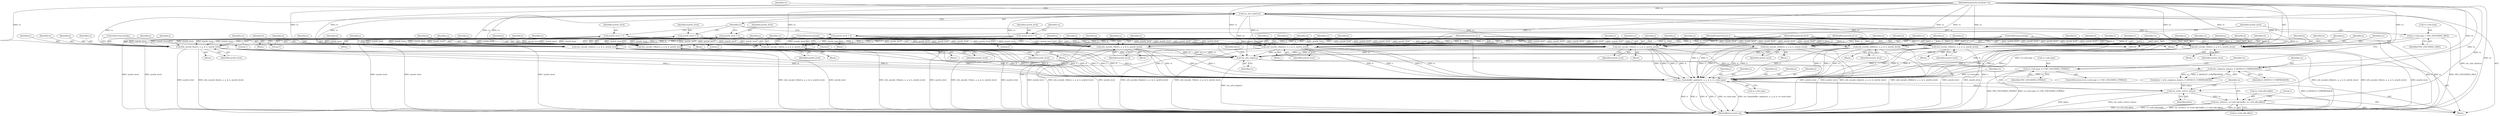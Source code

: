 digraph "0_qemu_9f64916da20eea67121d544698676295bbb105a7_8@API" {
"1000460" [label="(Call,vnc_framebuffer_update(vs, x, y, w, h, vs->zrle.type))"];
"1000457" [label="(Call,zrle_compress_data(vs, Z_DEFAULT_COMPRESSION))"];
"1000453" [label="(Call,vnc_zrle_stop(vs))"];
"1000247" [label="(Call,zrle_encode_16le(vs, x, y, w, h, zywrle_level))"];
"1000203" [label="(Call,vnc_zrle_start(vs))"];
"1000101" [label="(MethodParameterIn,VncState *vs)"];
"1000102" [label="(MethodParameterIn,int x)"];
"1000103" [label="(MethodParameterIn,int y)"];
"1000104" [label="(MethodParameterIn,int w)"];
"1000105" [label="(MethodParameterIn,int h)"];
"1000177" [label="(Call,zywrle_level = 3)"];
"1000200" [label="(Call,zywrle_level = 0)"];
"1000157" [label="(Call,zywrle_level = 0)"];
"1000190" [label="(Call,zywrle_level = 2)"];
"1000195" [label="(Call,zywrle_level = 1)"];
"1000259" [label="(Call,zrle_encode_15be(vs, x, y, w, h, zywrle_level))"];
"1000436" [label="(Call,zrle_encode_32be(vs, x, y, w, h, zywrle_level))"];
"1000238" [label="(Call,zrle_encode_16be(vs, x, y, w, h, zywrle_level))"];
"1000215" [label="(Call,zrle_encode_8ne(vs, x, y, w, h, zywrle_level))"];
"1000268" [label="(Call,zrle_encode_15le(vs, x, y, w, h, zywrle_level))"];
"1000445" [label="(Call,zrle_encode_32le(vs, x, y, w, h, zywrle_level))"];
"1000424" [label="(Call,zrle_encode_24ble(vs, x, y, w, h, zywrle_level))"];
"1000415" [label="(Call,zrle_encode_24bbe(vs, x, y, w, h, zywrle_level))"];
"1000385" [label="(Call,zrle_encode_24abe(vs, x, y, w, h, zywrle_level))"];
"1000394" [label="(Call,zrle_encode_24ale(vs, x, y, w, h, zywrle_level))"];
"1000122" [label="(Call,vs->zrle.type == VNC_ENCODING_ZYWRLE)"];
"1000160" [label="(Call,vs->zrle.type = VNC_ENCODING_ZRLE)"];
"1000471" [label="(Call,vnc_write_u32(vs, bytes))"];
"1000474" [label="(Call,vnc_write(vs, vs->zrle.zlib.buffer, vs->zrle.zlib.offset))"];
"1000200" [label="(Call,zywrle_level = 0)"];
"1000242" [label="(Identifier,w)"];
"1000455" [label="(Call,bytes = zrle_compress_data(vs, Z_DEFAULT_COMPRESSION))"];
"1000444" [label="(Block,)"];
"1000177" [label="(Call,zywrle_level = 3)"];
"1000450" [label="(Identifier,h)"];
"1000241" [label="(Identifier,y)"];
"1000191" [label="(Identifier,zywrle_level)"];
"1000262" [label="(Identifier,y)"];
"1000426" [label="(Identifier,x)"];
"1000103" [label="(MethodParameterIn,int y)"];
"1000161" [label="(Call,vs->zrle.type)"];
"1000243" [label="(Identifier,h)"];
"1000398" [label="(Identifier,w)"];
"1000449" [label="(Identifier,w)"];
"1000265" [label="(Identifier,zywrle_level)"];
"1000439" [label="(Identifier,y)"];
"1000270" [label="(Identifier,x)"];
"1000253" [label="(Identifier,zywrle_level)"];
"1000215" [label="(Call,zrle_encode_8ne(vs, x, y, w, h, zywrle_level))"];
"1000269" [label="(Identifier,vs)"];
"1000476" [label="(Call,vs->zrle.zlib.buffer)"];
"1000219" [label="(Identifier,w)"];
"1000247" [label="(Call,zrle_encode_16le(vs, x, y, w, h, zywrle_level))"];
"1000462" [label="(Identifier,x)"];
"1000157" [label="(Call,zywrle_level = 0)"];
"1000451" [label="(Identifier,zywrle_level)"];
"1000473" [label="(Identifier,bytes)"];
"1000220" [label="(Identifier,h)"];
"1000388" [label="(Identifier,y)"];
"1000452" [label="(ControlStructure,break;)"];
"1000464" [label="(Identifier,w)"];
"1000475" [label="(Identifier,vs)"];
"1000442" [label="(Identifier,zywrle_level)"];
"1000415" [label="(Call,zrle_encode_24bbe(vs, x, y, w, h, zywrle_level))"];
"1000384" [label="(Block,)"];
"1000195" [label="(Call,zywrle_level = 1)"];
"1000274" [label="(Identifier,zywrle_level)"];
"1000156" [label="(Block,)"];
"1000385" [label="(Call,zrle_encode_24abe(vs, x, y, w, h, zywrle_level))"];
"1000216" [label="(Identifier,vs)"];
"1000448" [label="(Identifier,y)"];
"1000222" [label="(ControlStructure,break;)"];
"1000213" [label="(Block,)"];
"1000104" [label="(MethodParameterIn,int w)"];
"1000101" [label="(MethodParameterIn,VncState *vs)"];
"1000438" [label="(Identifier,x)"];
"1000399" [label="(Identifier,h)"];
"1000414" [label="(Block,)"];
"1000436" [label="(Call,zrle_encode_32be(vs, x, y, w, h, zywrle_level))"];
"1000246" [label="(Block,)"];
"1000249" [label="(Identifier,x)"];
"1000387" [label="(Identifier,x)"];
"1000201" [label="(Identifier,zywrle_level)"];
"1000492" [label="(MethodReturn,static int)"];
"1000389" [label="(Identifier,w)"];
"1000123" [label="(Call,vs->zrle.type)"];
"1000435" [label="(Block,)"];
"1000459" [label="(Identifier,Z_DEFAULT_COMPRESSION)"];
"1000192" [label="(Literal,2)"];
"1000244" [label="(Identifier,zywrle_level)"];
"1000106" [label="(Block,)"];
"1000128" [label="(Identifier,VNC_ENCODING_ZYWRLE)"];
"1000190" [label="(Call,zywrle_level = 2)"];
"1000261" [label="(Identifier,x)"];
"1000202" [label="(Literal,0)"];
"1000209" [label="(Identifier,vs)"];
"1000218" [label="(Identifier,y)"];
"1000122" [label="(Call,vs->zrle.type == VNC_ENCODING_ZYWRLE)"];
"1000400" [label="(Identifier,zywrle_level)"];
"1000418" [label="(Identifier,y)"];
"1000102" [label="(MethodParameterIn,int x)"];
"1000471" [label="(Call,vnc_write_u32(vs, bytes))"];
"1000425" [label="(Identifier,vs)"];
"1000394" [label="(Call,zrle_encode_24ale(vs, x, y, w, h, zywrle_level))"];
"1000263" [label="(Identifier,w)"];
"1000264" [label="(Identifier,h)"];
"1000105" [label="(MethodParameterIn,int h)"];
"1000259" [label="(Call,zrle_encode_15be(vs, x, y, w, h, zywrle_level))"];
"1000420" [label="(Identifier,h)"];
"1000456" [label="(Identifier,bytes)"];
"1000483" [label="(Call,vs->zrle.zlib.offset)"];
"1000159" [label="(Literal,0)"];
"1000417" [label="(Identifier,x)"];
"1000427" [label="(Identifier,y)"];
"1000447" [label="(Identifier,x)"];
"1000421" [label="(Identifier,zywrle_level)"];
"1000419" [label="(Identifier,w)"];
"1000258" [label="(Block,)"];
"1000178" [label="(Identifier,zywrle_level)"];
"1000239" [label="(Identifier,vs)"];
"1000166" [label="(Identifier,VNC_ENCODING_ZRLE)"];
"1000454" [label="(Identifier,vs)"];
"1000457" [label="(Call,zrle_compress_data(vs, Z_DEFAULT_COMPRESSION))"];
"1000395" [label="(Identifier,vs)"];
"1000260" [label="(Identifier,vs)"];
"1000160" [label="(Call,vs->zrle.type = VNC_ENCODING_ZRLE)"];
"1000460" [label="(Call,vnc_framebuffer_update(vs, x, y, w, h, vs->zrle.type))"];
"1000250" [label="(Identifier,y)"];
"1000474" [label="(Call,vnc_write(vs, vs->zrle.zlib.buffer, vs->zrle.zlib.offset))"];
"1000199" [label="(Block,)"];
"1000197" [label="(Literal,1)"];
"1000273" [label="(Identifier,h)"];
"1000429" [label="(Identifier,h)"];
"1000437" [label="(Identifier,vs)"];
"1000267" [label="(Block,)"];
"1000393" [label="(Block,)"];
"1000252" [label="(Identifier,h)"];
"1000396" [label="(Identifier,x)"];
"1000472" [label="(Identifier,vs)"];
"1000446" [label="(Identifier,vs)"];
"1000204" [label="(Identifier,vs)"];
"1000461" [label="(Identifier,vs)"];
"1000445" [label="(Call,zrle_encode_32le(vs, x, y, w, h, zywrle_level))"];
"1000194" [label="(Block,)"];
"1000271" [label="(Identifier,y)"];
"1000386" [label="(Identifier,vs)"];
"1000135" [label="(Identifier,vs)"];
"1000176" [label="(Block,)"];
"1000463" [label="(Identifier,y)"];
"1000453" [label="(Call,vnc_zrle_stop(vs))"];
"1000466" [label="(Call,vs->zrle.type)"];
"1000179" [label="(Literal,3)"];
"1000163" [label="(Identifier,vs)"];
"1000158" [label="(Identifier,zywrle_level)"];
"1000189" [label="(Block,)"];
"1000240" [label="(Identifier,x)"];
"1000441" [label="(Identifier,h)"];
"1000221" [label="(Identifier,zywrle_level)"];
"1000121" [label="(ControlStructure,if (vs->zrle.type == VNC_ENCODING_ZYWRLE))"];
"1000196" [label="(Identifier,zywrle_level)"];
"1000237" [label="(Block,)"];
"1000272" [label="(Identifier,w)"];
"1000423" [label="(Block,)"];
"1000391" [label="(Identifier,zywrle_level)"];
"1000217" [label="(Identifier,x)"];
"1000238" [label="(Call,zrle_encode_16be(vs, x, y, w, h, zywrle_level))"];
"1000390" [label="(Identifier,h)"];
"1000416" [label="(Identifier,vs)"];
"1000248" [label="(Identifier,vs)"];
"1000491" [label="(Literal,1)"];
"1000458" [label="(Identifier,vs)"];
"1000440" [label="(Identifier,w)"];
"1000424" [label="(Call,zrle_encode_24ble(vs, x, y, w, h, zywrle_level))"];
"1000268" [label="(Call,zrle_encode_15le(vs, x, y, w, h, zywrle_level))"];
"1000275" [label="(ControlStructure,break;)"];
"1000203" [label="(Call,vnc_zrle_start(vs))"];
"1000251" [label="(Identifier,w)"];
"1000428" [label="(Identifier,w)"];
"1000397" [label="(Identifier,y)"];
"1000465" [label="(Identifier,h)"];
"1000430" [label="(Identifier,zywrle_level)"];
"1000460" -> "1000106"  [label="AST: "];
"1000460" -> "1000466"  [label="CFG: "];
"1000461" -> "1000460"  [label="AST: "];
"1000462" -> "1000460"  [label="AST: "];
"1000463" -> "1000460"  [label="AST: "];
"1000464" -> "1000460"  [label="AST: "];
"1000465" -> "1000460"  [label="AST: "];
"1000466" -> "1000460"  [label="AST: "];
"1000472" -> "1000460"  [label="CFG: "];
"1000460" -> "1000492"  [label="DDG: vnc_framebuffer_update(vs, x, y, w, h, vs->zrle.type)"];
"1000460" -> "1000492"  [label="DDG: h"];
"1000460" -> "1000492"  [label="DDG: y"];
"1000460" -> "1000492"  [label="DDG: w"];
"1000460" -> "1000492"  [label="DDG: x"];
"1000460" -> "1000492"  [label="DDG: vs->zrle.type"];
"1000457" -> "1000460"  [label="DDG: vs"];
"1000101" -> "1000460"  [label="DDG: vs"];
"1000394" -> "1000460"  [label="DDG: x"];
"1000394" -> "1000460"  [label="DDG: y"];
"1000394" -> "1000460"  [label="DDG: w"];
"1000394" -> "1000460"  [label="DDG: h"];
"1000436" -> "1000460"  [label="DDG: x"];
"1000436" -> "1000460"  [label="DDG: y"];
"1000436" -> "1000460"  [label="DDG: w"];
"1000436" -> "1000460"  [label="DDG: h"];
"1000424" -> "1000460"  [label="DDG: x"];
"1000424" -> "1000460"  [label="DDG: y"];
"1000424" -> "1000460"  [label="DDG: w"];
"1000424" -> "1000460"  [label="DDG: h"];
"1000445" -> "1000460"  [label="DDG: x"];
"1000445" -> "1000460"  [label="DDG: y"];
"1000445" -> "1000460"  [label="DDG: w"];
"1000445" -> "1000460"  [label="DDG: h"];
"1000385" -> "1000460"  [label="DDG: x"];
"1000385" -> "1000460"  [label="DDG: y"];
"1000385" -> "1000460"  [label="DDG: w"];
"1000385" -> "1000460"  [label="DDG: h"];
"1000415" -> "1000460"  [label="DDG: x"];
"1000415" -> "1000460"  [label="DDG: y"];
"1000415" -> "1000460"  [label="DDG: w"];
"1000415" -> "1000460"  [label="DDG: h"];
"1000268" -> "1000460"  [label="DDG: x"];
"1000268" -> "1000460"  [label="DDG: y"];
"1000268" -> "1000460"  [label="DDG: w"];
"1000268" -> "1000460"  [label="DDG: h"];
"1000259" -> "1000460"  [label="DDG: x"];
"1000259" -> "1000460"  [label="DDG: y"];
"1000259" -> "1000460"  [label="DDG: w"];
"1000259" -> "1000460"  [label="DDG: h"];
"1000247" -> "1000460"  [label="DDG: x"];
"1000247" -> "1000460"  [label="DDG: y"];
"1000247" -> "1000460"  [label="DDG: w"];
"1000247" -> "1000460"  [label="DDG: h"];
"1000238" -> "1000460"  [label="DDG: x"];
"1000238" -> "1000460"  [label="DDG: y"];
"1000238" -> "1000460"  [label="DDG: w"];
"1000238" -> "1000460"  [label="DDG: h"];
"1000215" -> "1000460"  [label="DDG: x"];
"1000215" -> "1000460"  [label="DDG: y"];
"1000215" -> "1000460"  [label="DDG: w"];
"1000215" -> "1000460"  [label="DDG: h"];
"1000102" -> "1000460"  [label="DDG: x"];
"1000103" -> "1000460"  [label="DDG: y"];
"1000104" -> "1000460"  [label="DDG: w"];
"1000105" -> "1000460"  [label="DDG: h"];
"1000122" -> "1000460"  [label="DDG: vs->zrle.type"];
"1000160" -> "1000460"  [label="DDG: vs->zrle.type"];
"1000460" -> "1000471"  [label="DDG: vs"];
"1000457" -> "1000455"  [label="AST: "];
"1000457" -> "1000459"  [label="CFG: "];
"1000458" -> "1000457"  [label="AST: "];
"1000459" -> "1000457"  [label="AST: "];
"1000455" -> "1000457"  [label="CFG: "];
"1000457" -> "1000492"  [label="DDG: Z_DEFAULT_COMPRESSION"];
"1000457" -> "1000455"  [label="DDG: vs"];
"1000457" -> "1000455"  [label="DDG: Z_DEFAULT_COMPRESSION"];
"1000453" -> "1000457"  [label="DDG: vs"];
"1000101" -> "1000457"  [label="DDG: vs"];
"1000453" -> "1000106"  [label="AST: "];
"1000453" -> "1000454"  [label="CFG: "];
"1000454" -> "1000453"  [label="AST: "];
"1000456" -> "1000453"  [label="CFG: "];
"1000453" -> "1000492"  [label="DDG: vnc_zrle_stop(vs)"];
"1000247" -> "1000453"  [label="DDG: vs"];
"1000259" -> "1000453"  [label="DDG: vs"];
"1000436" -> "1000453"  [label="DDG: vs"];
"1000238" -> "1000453"  [label="DDG: vs"];
"1000215" -> "1000453"  [label="DDG: vs"];
"1000268" -> "1000453"  [label="DDG: vs"];
"1000445" -> "1000453"  [label="DDG: vs"];
"1000424" -> "1000453"  [label="DDG: vs"];
"1000415" -> "1000453"  [label="DDG: vs"];
"1000385" -> "1000453"  [label="DDG: vs"];
"1000203" -> "1000453"  [label="DDG: vs"];
"1000394" -> "1000453"  [label="DDG: vs"];
"1000101" -> "1000453"  [label="DDG: vs"];
"1000247" -> "1000246"  [label="AST: "];
"1000247" -> "1000253"  [label="CFG: "];
"1000248" -> "1000247"  [label="AST: "];
"1000249" -> "1000247"  [label="AST: "];
"1000250" -> "1000247"  [label="AST: "];
"1000251" -> "1000247"  [label="AST: "];
"1000252" -> "1000247"  [label="AST: "];
"1000253" -> "1000247"  [label="AST: "];
"1000275" -> "1000247"  [label="CFG: "];
"1000247" -> "1000492"  [label="DDG: zywrle_level"];
"1000247" -> "1000492"  [label="DDG: zrle_encode_16le(vs, x, y, w, h, zywrle_level)"];
"1000203" -> "1000247"  [label="DDG: vs"];
"1000101" -> "1000247"  [label="DDG: vs"];
"1000102" -> "1000247"  [label="DDG: x"];
"1000103" -> "1000247"  [label="DDG: y"];
"1000104" -> "1000247"  [label="DDG: w"];
"1000105" -> "1000247"  [label="DDG: h"];
"1000177" -> "1000247"  [label="DDG: zywrle_level"];
"1000200" -> "1000247"  [label="DDG: zywrle_level"];
"1000157" -> "1000247"  [label="DDG: zywrle_level"];
"1000190" -> "1000247"  [label="DDG: zywrle_level"];
"1000195" -> "1000247"  [label="DDG: zywrle_level"];
"1000203" -> "1000106"  [label="AST: "];
"1000203" -> "1000204"  [label="CFG: "];
"1000204" -> "1000203"  [label="AST: "];
"1000209" -> "1000203"  [label="CFG: "];
"1000203" -> "1000492"  [label="DDG: vnc_zrle_start(vs)"];
"1000101" -> "1000203"  [label="DDG: vs"];
"1000203" -> "1000215"  [label="DDG: vs"];
"1000203" -> "1000238"  [label="DDG: vs"];
"1000203" -> "1000259"  [label="DDG: vs"];
"1000203" -> "1000268"  [label="DDG: vs"];
"1000203" -> "1000385"  [label="DDG: vs"];
"1000203" -> "1000394"  [label="DDG: vs"];
"1000203" -> "1000415"  [label="DDG: vs"];
"1000203" -> "1000424"  [label="DDG: vs"];
"1000203" -> "1000436"  [label="DDG: vs"];
"1000203" -> "1000445"  [label="DDG: vs"];
"1000101" -> "1000100"  [label="AST: "];
"1000101" -> "1000492"  [label="DDG: vs"];
"1000101" -> "1000215"  [label="DDG: vs"];
"1000101" -> "1000238"  [label="DDG: vs"];
"1000101" -> "1000259"  [label="DDG: vs"];
"1000101" -> "1000268"  [label="DDG: vs"];
"1000101" -> "1000385"  [label="DDG: vs"];
"1000101" -> "1000394"  [label="DDG: vs"];
"1000101" -> "1000415"  [label="DDG: vs"];
"1000101" -> "1000424"  [label="DDG: vs"];
"1000101" -> "1000436"  [label="DDG: vs"];
"1000101" -> "1000445"  [label="DDG: vs"];
"1000101" -> "1000471"  [label="DDG: vs"];
"1000101" -> "1000474"  [label="DDG: vs"];
"1000102" -> "1000100"  [label="AST: "];
"1000102" -> "1000492"  [label="DDG: x"];
"1000102" -> "1000215"  [label="DDG: x"];
"1000102" -> "1000238"  [label="DDG: x"];
"1000102" -> "1000259"  [label="DDG: x"];
"1000102" -> "1000268"  [label="DDG: x"];
"1000102" -> "1000385"  [label="DDG: x"];
"1000102" -> "1000394"  [label="DDG: x"];
"1000102" -> "1000415"  [label="DDG: x"];
"1000102" -> "1000424"  [label="DDG: x"];
"1000102" -> "1000436"  [label="DDG: x"];
"1000102" -> "1000445"  [label="DDG: x"];
"1000103" -> "1000100"  [label="AST: "];
"1000103" -> "1000492"  [label="DDG: y"];
"1000103" -> "1000215"  [label="DDG: y"];
"1000103" -> "1000238"  [label="DDG: y"];
"1000103" -> "1000259"  [label="DDG: y"];
"1000103" -> "1000268"  [label="DDG: y"];
"1000103" -> "1000385"  [label="DDG: y"];
"1000103" -> "1000394"  [label="DDG: y"];
"1000103" -> "1000415"  [label="DDG: y"];
"1000103" -> "1000424"  [label="DDG: y"];
"1000103" -> "1000436"  [label="DDG: y"];
"1000103" -> "1000445"  [label="DDG: y"];
"1000104" -> "1000100"  [label="AST: "];
"1000104" -> "1000492"  [label="DDG: w"];
"1000104" -> "1000215"  [label="DDG: w"];
"1000104" -> "1000238"  [label="DDG: w"];
"1000104" -> "1000259"  [label="DDG: w"];
"1000104" -> "1000268"  [label="DDG: w"];
"1000104" -> "1000385"  [label="DDG: w"];
"1000104" -> "1000394"  [label="DDG: w"];
"1000104" -> "1000415"  [label="DDG: w"];
"1000104" -> "1000424"  [label="DDG: w"];
"1000104" -> "1000436"  [label="DDG: w"];
"1000104" -> "1000445"  [label="DDG: w"];
"1000105" -> "1000100"  [label="AST: "];
"1000105" -> "1000492"  [label="DDG: h"];
"1000105" -> "1000215"  [label="DDG: h"];
"1000105" -> "1000238"  [label="DDG: h"];
"1000105" -> "1000259"  [label="DDG: h"];
"1000105" -> "1000268"  [label="DDG: h"];
"1000105" -> "1000385"  [label="DDG: h"];
"1000105" -> "1000394"  [label="DDG: h"];
"1000105" -> "1000415"  [label="DDG: h"];
"1000105" -> "1000424"  [label="DDG: h"];
"1000105" -> "1000436"  [label="DDG: h"];
"1000105" -> "1000445"  [label="DDG: h"];
"1000177" -> "1000176"  [label="AST: "];
"1000177" -> "1000179"  [label="CFG: "];
"1000178" -> "1000177"  [label="AST: "];
"1000179" -> "1000177"  [label="AST: "];
"1000204" -> "1000177"  [label="CFG: "];
"1000177" -> "1000492"  [label="DDG: zywrle_level"];
"1000177" -> "1000215"  [label="DDG: zywrle_level"];
"1000177" -> "1000238"  [label="DDG: zywrle_level"];
"1000177" -> "1000259"  [label="DDG: zywrle_level"];
"1000177" -> "1000268"  [label="DDG: zywrle_level"];
"1000177" -> "1000385"  [label="DDG: zywrle_level"];
"1000177" -> "1000394"  [label="DDG: zywrle_level"];
"1000177" -> "1000415"  [label="DDG: zywrle_level"];
"1000177" -> "1000424"  [label="DDG: zywrle_level"];
"1000177" -> "1000436"  [label="DDG: zywrle_level"];
"1000177" -> "1000445"  [label="DDG: zywrle_level"];
"1000200" -> "1000199"  [label="AST: "];
"1000200" -> "1000202"  [label="CFG: "];
"1000201" -> "1000200"  [label="AST: "];
"1000202" -> "1000200"  [label="AST: "];
"1000204" -> "1000200"  [label="CFG: "];
"1000200" -> "1000492"  [label="DDG: zywrle_level"];
"1000200" -> "1000215"  [label="DDG: zywrle_level"];
"1000200" -> "1000238"  [label="DDG: zywrle_level"];
"1000200" -> "1000259"  [label="DDG: zywrle_level"];
"1000200" -> "1000268"  [label="DDG: zywrle_level"];
"1000200" -> "1000385"  [label="DDG: zywrle_level"];
"1000200" -> "1000394"  [label="DDG: zywrle_level"];
"1000200" -> "1000415"  [label="DDG: zywrle_level"];
"1000200" -> "1000424"  [label="DDG: zywrle_level"];
"1000200" -> "1000436"  [label="DDG: zywrle_level"];
"1000200" -> "1000445"  [label="DDG: zywrle_level"];
"1000157" -> "1000156"  [label="AST: "];
"1000157" -> "1000159"  [label="CFG: "];
"1000158" -> "1000157"  [label="AST: "];
"1000159" -> "1000157"  [label="AST: "];
"1000163" -> "1000157"  [label="CFG: "];
"1000157" -> "1000492"  [label="DDG: zywrle_level"];
"1000157" -> "1000215"  [label="DDG: zywrle_level"];
"1000157" -> "1000238"  [label="DDG: zywrle_level"];
"1000157" -> "1000259"  [label="DDG: zywrle_level"];
"1000157" -> "1000268"  [label="DDG: zywrle_level"];
"1000157" -> "1000385"  [label="DDG: zywrle_level"];
"1000157" -> "1000394"  [label="DDG: zywrle_level"];
"1000157" -> "1000415"  [label="DDG: zywrle_level"];
"1000157" -> "1000424"  [label="DDG: zywrle_level"];
"1000157" -> "1000436"  [label="DDG: zywrle_level"];
"1000157" -> "1000445"  [label="DDG: zywrle_level"];
"1000190" -> "1000189"  [label="AST: "];
"1000190" -> "1000192"  [label="CFG: "];
"1000191" -> "1000190"  [label="AST: "];
"1000192" -> "1000190"  [label="AST: "];
"1000204" -> "1000190"  [label="CFG: "];
"1000190" -> "1000492"  [label="DDG: zywrle_level"];
"1000190" -> "1000215"  [label="DDG: zywrle_level"];
"1000190" -> "1000238"  [label="DDG: zywrle_level"];
"1000190" -> "1000259"  [label="DDG: zywrle_level"];
"1000190" -> "1000268"  [label="DDG: zywrle_level"];
"1000190" -> "1000385"  [label="DDG: zywrle_level"];
"1000190" -> "1000394"  [label="DDG: zywrle_level"];
"1000190" -> "1000415"  [label="DDG: zywrle_level"];
"1000190" -> "1000424"  [label="DDG: zywrle_level"];
"1000190" -> "1000436"  [label="DDG: zywrle_level"];
"1000190" -> "1000445"  [label="DDG: zywrle_level"];
"1000195" -> "1000194"  [label="AST: "];
"1000195" -> "1000197"  [label="CFG: "];
"1000196" -> "1000195"  [label="AST: "];
"1000197" -> "1000195"  [label="AST: "];
"1000204" -> "1000195"  [label="CFG: "];
"1000195" -> "1000492"  [label="DDG: zywrle_level"];
"1000195" -> "1000215"  [label="DDG: zywrle_level"];
"1000195" -> "1000238"  [label="DDG: zywrle_level"];
"1000195" -> "1000259"  [label="DDG: zywrle_level"];
"1000195" -> "1000268"  [label="DDG: zywrle_level"];
"1000195" -> "1000385"  [label="DDG: zywrle_level"];
"1000195" -> "1000394"  [label="DDG: zywrle_level"];
"1000195" -> "1000415"  [label="DDG: zywrle_level"];
"1000195" -> "1000424"  [label="DDG: zywrle_level"];
"1000195" -> "1000436"  [label="DDG: zywrle_level"];
"1000195" -> "1000445"  [label="DDG: zywrle_level"];
"1000259" -> "1000258"  [label="AST: "];
"1000259" -> "1000265"  [label="CFG: "];
"1000260" -> "1000259"  [label="AST: "];
"1000261" -> "1000259"  [label="AST: "];
"1000262" -> "1000259"  [label="AST: "];
"1000263" -> "1000259"  [label="AST: "];
"1000264" -> "1000259"  [label="AST: "];
"1000265" -> "1000259"  [label="AST: "];
"1000275" -> "1000259"  [label="CFG: "];
"1000259" -> "1000492"  [label="DDG: zrle_encode_15be(vs, x, y, w, h, zywrle_level)"];
"1000259" -> "1000492"  [label="DDG: zywrle_level"];
"1000436" -> "1000435"  [label="AST: "];
"1000436" -> "1000442"  [label="CFG: "];
"1000437" -> "1000436"  [label="AST: "];
"1000438" -> "1000436"  [label="AST: "];
"1000439" -> "1000436"  [label="AST: "];
"1000440" -> "1000436"  [label="AST: "];
"1000441" -> "1000436"  [label="AST: "];
"1000442" -> "1000436"  [label="AST: "];
"1000452" -> "1000436"  [label="CFG: "];
"1000436" -> "1000492"  [label="DDG: zywrle_level"];
"1000436" -> "1000492"  [label="DDG: zrle_encode_32be(vs, x, y, w, h, zywrle_level)"];
"1000238" -> "1000237"  [label="AST: "];
"1000238" -> "1000244"  [label="CFG: "];
"1000239" -> "1000238"  [label="AST: "];
"1000240" -> "1000238"  [label="AST: "];
"1000241" -> "1000238"  [label="AST: "];
"1000242" -> "1000238"  [label="AST: "];
"1000243" -> "1000238"  [label="AST: "];
"1000244" -> "1000238"  [label="AST: "];
"1000275" -> "1000238"  [label="CFG: "];
"1000238" -> "1000492"  [label="DDG: zrle_encode_16be(vs, x, y, w, h, zywrle_level)"];
"1000238" -> "1000492"  [label="DDG: zywrle_level"];
"1000215" -> "1000213"  [label="AST: "];
"1000215" -> "1000221"  [label="CFG: "];
"1000216" -> "1000215"  [label="AST: "];
"1000217" -> "1000215"  [label="AST: "];
"1000218" -> "1000215"  [label="AST: "];
"1000219" -> "1000215"  [label="AST: "];
"1000220" -> "1000215"  [label="AST: "];
"1000221" -> "1000215"  [label="AST: "];
"1000222" -> "1000215"  [label="CFG: "];
"1000215" -> "1000492"  [label="DDG: zywrle_level"];
"1000215" -> "1000492"  [label="DDG: zrle_encode_8ne(vs, x, y, w, h, zywrle_level)"];
"1000268" -> "1000267"  [label="AST: "];
"1000268" -> "1000274"  [label="CFG: "];
"1000269" -> "1000268"  [label="AST: "];
"1000270" -> "1000268"  [label="AST: "];
"1000271" -> "1000268"  [label="AST: "];
"1000272" -> "1000268"  [label="AST: "];
"1000273" -> "1000268"  [label="AST: "];
"1000274" -> "1000268"  [label="AST: "];
"1000275" -> "1000268"  [label="CFG: "];
"1000268" -> "1000492"  [label="DDG: zrle_encode_15le(vs, x, y, w, h, zywrle_level)"];
"1000268" -> "1000492"  [label="DDG: zywrle_level"];
"1000445" -> "1000444"  [label="AST: "];
"1000445" -> "1000451"  [label="CFG: "];
"1000446" -> "1000445"  [label="AST: "];
"1000447" -> "1000445"  [label="AST: "];
"1000448" -> "1000445"  [label="AST: "];
"1000449" -> "1000445"  [label="AST: "];
"1000450" -> "1000445"  [label="AST: "];
"1000451" -> "1000445"  [label="AST: "];
"1000452" -> "1000445"  [label="CFG: "];
"1000445" -> "1000492"  [label="DDG: zrle_encode_32le(vs, x, y, w, h, zywrle_level)"];
"1000445" -> "1000492"  [label="DDG: zywrle_level"];
"1000424" -> "1000423"  [label="AST: "];
"1000424" -> "1000430"  [label="CFG: "];
"1000425" -> "1000424"  [label="AST: "];
"1000426" -> "1000424"  [label="AST: "];
"1000427" -> "1000424"  [label="AST: "];
"1000428" -> "1000424"  [label="AST: "];
"1000429" -> "1000424"  [label="AST: "];
"1000430" -> "1000424"  [label="AST: "];
"1000452" -> "1000424"  [label="CFG: "];
"1000424" -> "1000492"  [label="DDG: zywrle_level"];
"1000424" -> "1000492"  [label="DDG: zrle_encode_24ble(vs, x, y, w, h, zywrle_level)"];
"1000415" -> "1000414"  [label="AST: "];
"1000415" -> "1000421"  [label="CFG: "];
"1000416" -> "1000415"  [label="AST: "];
"1000417" -> "1000415"  [label="AST: "];
"1000418" -> "1000415"  [label="AST: "];
"1000419" -> "1000415"  [label="AST: "];
"1000420" -> "1000415"  [label="AST: "];
"1000421" -> "1000415"  [label="AST: "];
"1000452" -> "1000415"  [label="CFG: "];
"1000415" -> "1000492"  [label="DDG: zrle_encode_24bbe(vs, x, y, w, h, zywrle_level)"];
"1000415" -> "1000492"  [label="DDG: zywrle_level"];
"1000385" -> "1000384"  [label="AST: "];
"1000385" -> "1000391"  [label="CFG: "];
"1000386" -> "1000385"  [label="AST: "];
"1000387" -> "1000385"  [label="AST: "];
"1000388" -> "1000385"  [label="AST: "];
"1000389" -> "1000385"  [label="AST: "];
"1000390" -> "1000385"  [label="AST: "];
"1000391" -> "1000385"  [label="AST: "];
"1000452" -> "1000385"  [label="CFG: "];
"1000385" -> "1000492"  [label="DDG: zywrle_level"];
"1000385" -> "1000492"  [label="DDG: zrle_encode_24abe(vs, x, y, w, h, zywrle_level)"];
"1000394" -> "1000393"  [label="AST: "];
"1000394" -> "1000400"  [label="CFG: "];
"1000395" -> "1000394"  [label="AST: "];
"1000396" -> "1000394"  [label="AST: "];
"1000397" -> "1000394"  [label="AST: "];
"1000398" -> "1000394"  [label="AST: "];
"1000399" -> "1000394"  [label="AST: "];
"1000400" -> "1000394"  [label="AST: "];
"1000452" -> "1000394"  [label="CFG: "];
"1000394" -> "1000492"  [label="DDG: zrle_encode_24ale(vs, x, y, w, h, zywrle_level)"];
"1000394" -> "1000492"  [label="DDG: zywrle_level"];
"1000122" -> "1000121"  [label="AST: "];
"1000122" -> "1000128"  [label="CFG: "];
"1000123" -> "1000122"  [label="AST: "];
"1000128" -> "1000122"  [label="AST: "];
"1000135" -> "1000122"  [label="CFG: "];
"1000201" -> "1000122"  [label="CFG: "];
"1000122" -> "1000492"  [label="DDG: vs->zrle.type == VNC_ENCODING_ZYWRLE"];
"1000122" -> "1000492"  [label="DDG: VNC_ENCODING_ZYWRLE"];
"1000160" -> "1000156"  [label="AST: "];
"1000160" -> "1000166"  [label="CFG: "];
"1000161" -> "1000160"  [label="AST: "];
"1000166" -> "1000160"  [label="AST: "];
"1000204" -> "1000160"  [label="CFG: "];
"1000160" -> "1000492"  [label="DDG: VNC_ENCODING_ZRLE"];
"1000471" -> "1000106"  [label="AST: "];
"1000471" -> "1000473"  [label="CFG: "];
"1000472" -> "1000471"  [label="AST: "];
"1000473" -> "1000471"  [label="AST: "];
"1000475" -> "1000471"  [label="CFG: "];
"1000471" -> "1000492"  [label="DDG: bytes"];
"1000471" -> "1000492"  [label="DDG: vnc_write_u32(vs, bytes)"];
"1000455" -> "1000471"  [label="DDG: bytes"];
"1000471" -> "1000474"  [label="DDG: vs"];
"1000474" -> "1000106"  [label="AST: "];
"1000474" -> "1000483"  [label="CFG: "];
"1000475" -> "1000474"  [label="AST: "];
"1000476" -> "1000474"  [label="AST: "];
"1000483" -> "1000474"  [label="AST: "];
"1000491" -> "1000474"  [label="CFG: "];
"1000474" -> "1000492"  [label="DDG: vs->zrle.zlib.offset"];
"1000474" -> "1000492"  [label="DDG: vs->zrle.zlib.buffer"];
"1000474" -> "1000492"  [label="DDG: vnc_write(vs, vs->zrle.zlib.buffer, vs->zrle.zlib.offset)"];
"1000474" -> "1000492"  [label="DDG: vs"];
}
